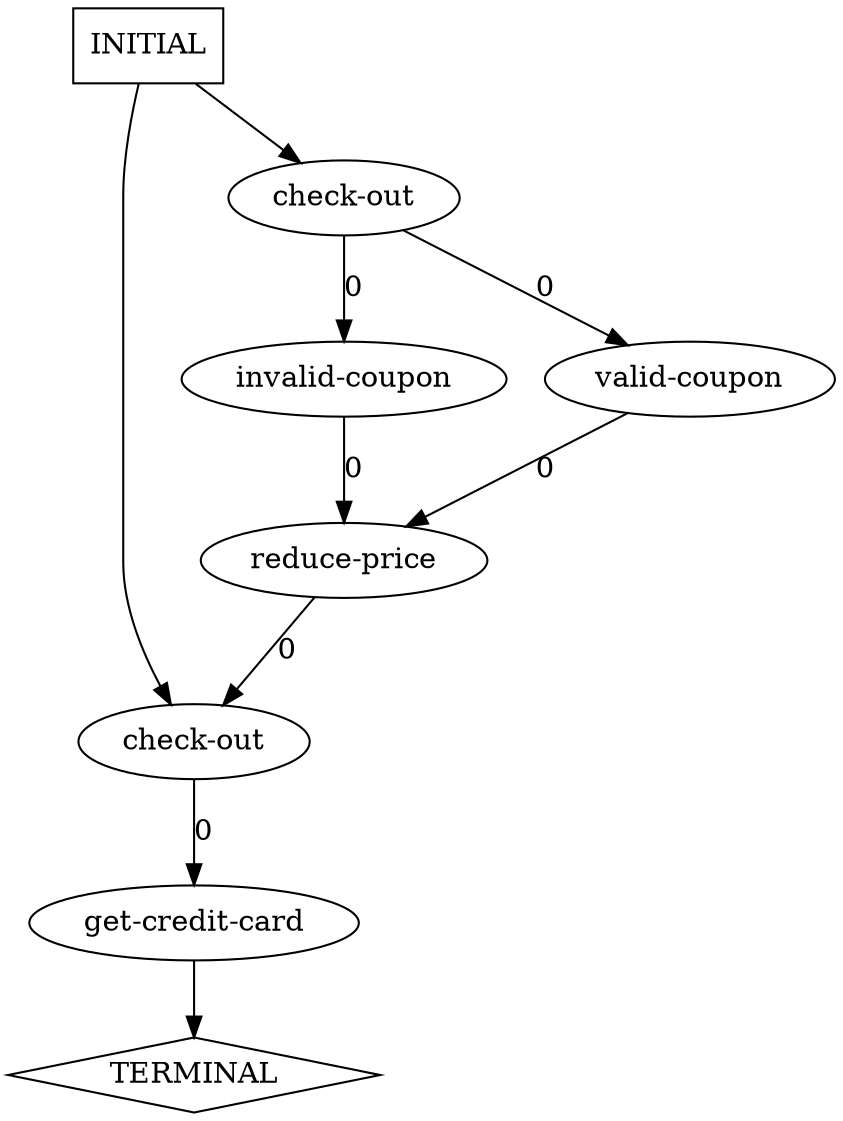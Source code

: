 digraph G {
  0 [label="check-out"];
  1 [label="check-out"];
  2 [label="get-credit-card"];
  3 [label="invalid-coupon"];
  4 [label="reduce-price"];
  5 [label="valid-coupon"];
  6 [label="TERMINAL",shape=diamond];
  7 [label="INITIAL",shape=box];
0->2 [label="0"];
1->3 [label="0"];
1->5 [label="0"];
2->6 [label=""];
3->4 [label="0"];
4->0 [label="0"];
5->4 [label="0"];
7->0 [label=""];
7->1 [label=""];
}
